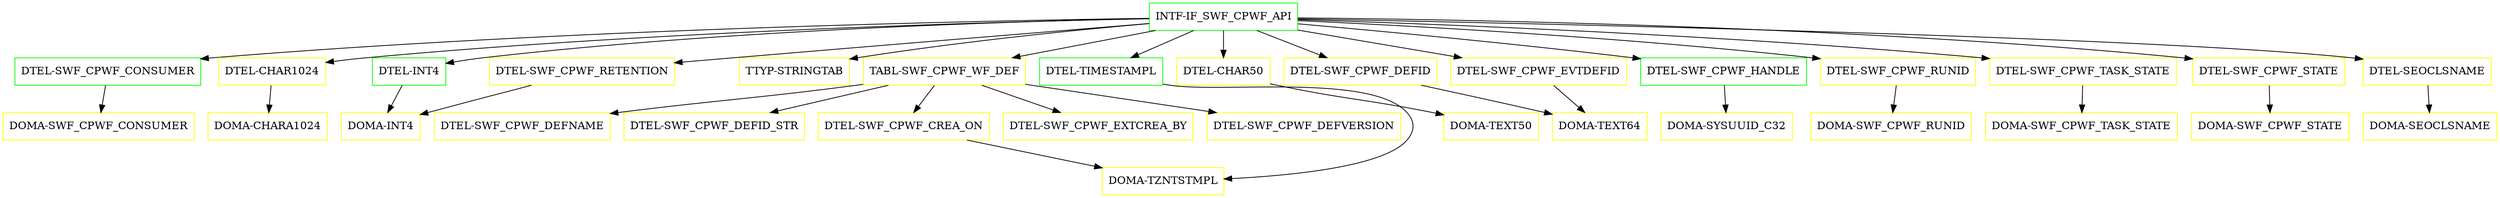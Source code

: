 digraph G {
  "INTF-IF_SWF_CPWF_API" [shape=box,color=green];
  "DTEL-SWF_CPWF_CONSUMER" [shape=box,color=green,URL="./DTEL_SWF_CPWF_CONSUMER.html"];
  "DOMA-SWF_CPWF_CONSUMER" [shape=box,color=yellow,URL="./DOMA_SWF_CPWF_CONSUMER.html"];
  "DTEL-INT4" [shape=box,color=green,URL="./DTEL_INT4.html"];
  "DOMA-INT4" [shape=box,color=yellow,URL="./DOMA_INT4.html"];
  "DTEL-CHAR1024" [shape=box,color=yellow,URL="./DTEL_CHAR1024.html"];
  "DOMA-CHARA1024" [shape=box,color=yellow,URL="./DOMA_CHARA1024.html"];
  "TABL-SWF_CPWF_WF_DEF" [shape=box,color=yellow,URL="./TABL_SWF_CPWF_WF_DEF.html"];
  "DTEL-SWF_CPWF_CREA_ON" [shape=box,color=yellow,URL="./DTEL_SWF_CPWF_CREA_ON.html"];
  "DOMA-TZNTSTMPL" [shape=box,color=yellow,URL="./DOMA_TZNTSTMPL.html"];
  "DTEL-SWF_CPWF_EXTCREA_BY" [shape=box,color=yellow,URL="./DTEL_SWF_CPWF_EXTCREA_BY.html"];
  "DTEL-SWF_CPWF_DEFVERSION" [shape=box,color=yellow,URL="./DTEL_SWF_CPWF_DEFVERSION.html"];
  "DTEL-SWF_CPWF_DEFNAME" [shape=box,color=yellow,URL="./DTEL_SWF_CPWF_DEFNAME.html"];
  "DTEL-SWF_CPWF_DEFID_STR" [shape=box,color=yellow,URL="./DTEL_SWF_CPWF_DEFID_STR.html"];
  "TTYP-STRINGTAB" [shape=box,color=yellow,URL="./TTYP_STRINGTAB.html"];
  "DTEL-TIMESTAMPL" [shape=box,color=green,URL="./DTEL_TIMESTAMPL.html"];
  "DTEL-CHAR50" [shape=box,color=yellow,URL="./DTEL_CHAR50.html"];
  "DOMA-TEXT50" [shape=box,color=yellow,URL="./DOMA_TEXT50.html"];
  "DTEL-SWF_CPWF_EVTDEFID" [shape=box,color=yellow,URL="./DTEL_SWF_CPWF_EVTDEFID.html"];
  "DOMA-TEXT64" [shape=box,color=yellow,URL="./DOMA_TEXT64.html"];
  "DTEL-SWF_CPWF_HANDLE" [shape=box,color=green,URL="./DTEL_SWF_CPWF_HANDLE.html"];
  "DOMA-SYSUUID_C32" [shape=box,color=yellow,URL="./DOMA_SYSUUID_C32.html"];
  "DTEL-SWF_CPWF_RUNID" [shape=box,color=yellow,URL="./DTEL_SWF_CPWF_RUNID.html"];
  "DOMA-SWF_CPWF_RUNID" [shape=box,color=yellow,URL="./DOMA_SWF_CPWF_RUNID.html"];
  "DTEL-SWF_CPWF_DEFID" [shape=box,color=yellow,URL="./DTEL_SWF_CPWF_DEFID.html"];
  "DTEL-SWF_CPWF_TASK_STATE" [shape=box,color=yellow,URL="./DTEL_SWF_CPWF_TASK_STATE.html"];
  "DOMA-SWF_CPWF_TASK_STATE" [shape=box,color=yellow,URL="./DOMA_SWF_CPWF_TASK_STATE.html"];
  "DTEL-SWF_CPWF_STATE" [shape=box,color=yellow,URL="./DTEL_SWF_CPWF_STATE.html"];
  "DOMA-SWF_CPWF_STATE" [shape=box,color=yellow,URL="./DOMA_SWF_CPWF_STATE.html"];
  "DTEL-SWF_CPWF_RETENTION" [shape=box,color=yellow,URL="./DTEL_SWF_CPWF_RETENTION.html"];
  "DTEL-SEOCLSNAME" [shape=box,color=yellow,URL="./DTEL_SEOCLSNAME.html"];
  "DOMA-SEOCLSNAME" [shape=box,color=yellow,URL="./DOMA_SEOCLSNAME.html"];
  "INTF-IF_SWF_CPWF_API" -> "DTEL-SEOCLSNAME";
  "INTF-IF_SWF_CPWF_API" -> "DTEL-SWF_CPWF_RETENTION";
  "INTF-IF_SWF_CPWF_API" -> "DTEL-SWF_CPWF_STATE";
  "INTF-IF_SWF_CPWF_API" -> "DTEL-SWF_CPWF_TASK_STATE";
  "INTF-IF_SWF_CPWF_API" -> "DTEL-SWF_CPWF_DEFID";
  "INTF-IF_SWF_CPWF_API" -> "DTEL-SWF_CPWF_RUNID";
  "INTF-IF_SWF_CPWF_API" -> "DTEL-SWF_CPWF_HANDLE";
  "INTF-IF_SWF_CPWF_API" -> "DTEL-SWF_CPWF_EVTDEFID";
  "INTF-IF_SWF_CPWF_API" -> "DTEL-CHAR50";
  "INTF-IF_SWF_CPWF_API" -> "DTEL-TIMESTAMPL";
  "INTF-IF_SWF_CPWF_API" -> "TTYP-STRINGTAB";
  "INTF-IF_SWF_CPWF_API" -> "TABL-SWF_CPWF_WF_DEF";
  "INTF-IF_SWF_CPWF_API" -> "DTEL-CHAR1024";
  "INTF-IF_SWF_CPWF_API" -> "DTEL-INT4";
  "INTF-IF_SWF_CPWF_API" -> "DTEL-SWF_CPWF_CONSUMER";
  "DTEL-SWF_CPWF_CONSUMER" -> "DOMA-SWF_CPWF_CONSUMER";
  "DTEL-INT4" -> "DOMA-INT4";
  "DTEL-CHAR1024" -> "DOMA-CHARA1024";
  "TABL-SWF_CPWF_WF_DEF" -> "DTEL-SWF_CPWF_DEFID_STR";
  "TABL-SWF_CPWF_WF_DEF" -> "DTEL-SWF_CPWF_DEFNAME";
  "TABL-SWF_CPWF_WF_DEF" -> "DTEL-SWF_CPWF_DEFVERSION";
  "TABL-SWF_CPWF_WF_DEF" -> "DTEL-SWF_CPWF_EXTCREA_BY";
  "TABL-SWF_CPWF_WF_DEF" -> "DTEL-SWF_CPWF_CREA_ON";
  "DTEL-SWF_CPWF_CREA_ON" -> "DOMA-TZNTSTMPL";
  "DTEL-TIMESTAMPL" -> "DOMA-TZNTSTMPL";
  "DTEL-CHAR50" -> "DOMA-TEXT50";
  "DTEL-SWF_CPWF_EVTDEFID" -> "DOMA-TEXT64";
  "DTEL-SWF_CPWF_HANDLE" -> "DOMA-SYSUUID_C32";
  "DTEL-SWF_CPWF_RUNID" -> "DOMA-SWF_CPWF_RUNID";
  "DTEL-SWF_CPWF_DEFID" -> "DOMA-TEXT64";
  "DTEL-SWF_CPWF_TASK_STATE" -> "DOMA-SWF_CPWF_TASK_STATE";
  "DTEL-SWF_CPWF_STATE" -> "DOMA-SWF_CPWF_STATE";
  "DTEL-SWF_CPWF_RETENTION" -> "DOMA-INT4";
  "DTEL-SEOCLSNAME" -> "DOMA-SEOCLSNAME";
}
